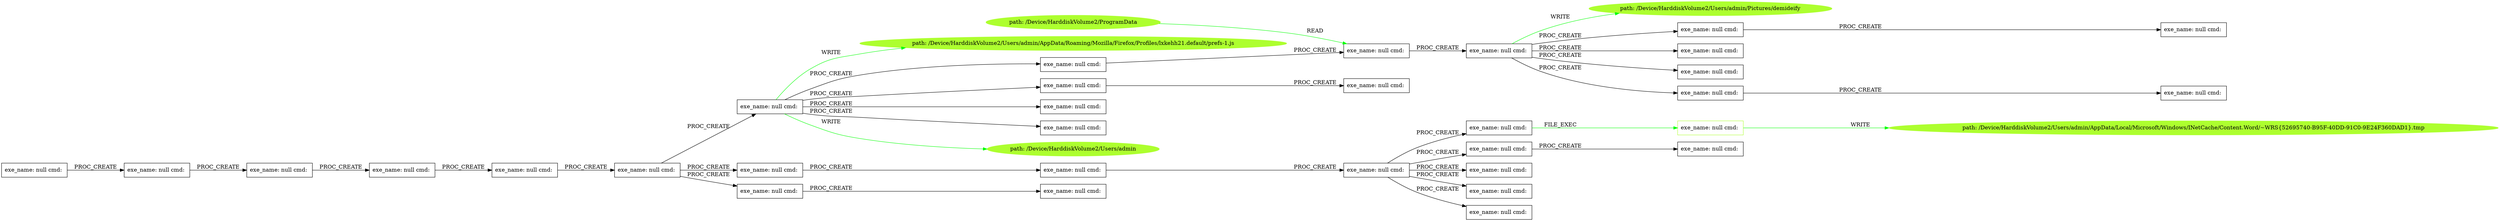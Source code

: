 digraph {
	rankdir=LR
	32 [label="exe_name: null cmd: " color=black shape=box style=solid]
	43 [label="exe_name: null cmd: " color=greenyellow shape=box style=solid]
	32 -> 43 [label=FILE_EXEC color=green]
	26 [label="exe_name: null cmd: " color=black shape=box style=solid]
	40 [label="path: /Device/HarddiskVolume2/Users/admin/AppData/Roaming/Mozilla/Firefox/Profiles/lxkehh21.default/prefs-1.js" color=greenyellow shape=oval style=filled]
	26 -> 40 [label=WRITE color=green]
	43 [label="exe_name: null cmd: " color=greenyellow shape=box style=solid]
	44 [label="path: /Device/HarddiskVolume2/Users/admin/AppData/Local/Microsoft/Windows/INetCache/Content.Word/~WRS{52695740-B95F-40DD-91C0-9E24F360DAD1}.tmp" color=greenyellow shape=oval style=filled]
	43 -> 44 [label=WRITE color=green]
	3 [label="exe_name: null cmd: " color=black shape=box style=solid]
	42 [label="path: /Device/HarddiskVolume2/Users/admin/Pictures/demideify" color=greenyellow shape=oval style=filled]
	3 -> 42 [label=WRITE color=green]
	37 [label="exe_name: null cmd: " color=black shape=box style=solid]
	36 [label="exe_name: null cmd: " color=black shape=box style=solid]
	37 -> 36 [label=PROC_CREATE color=black]
	36 [label="exe_name: null cmd: " color=black shape=box style=solid]
	35 [label="exe_name: null cmd: " color=black shape=box style=solid]
	36 -> 35 [label=PROC_CREATE color=black]
	35 [label="exe_name: null cmd: " color=black shape=box style=solid]
	34 [label="exe_name: null cmd: " color=black shape=box style=solid]
	35 -> 34 [label=PROC_CREATE color=black]
	34 [label="exe_name: null cmd: " color=black shape=box style=solid]
	22 [label="exe_name: null cmd: " color=black shape=box style=solid]
	34 -> 22 [label=PROC_CREATE color=black]
	22 [label="exe_name: null cmd: " color=black shape=box style=solid]
	23 [label="exe_name: null cmd: " color=black shape=box style=solid]
	22 -> 23 [label=PROC_CREATE color=black]
	23 [label="exe_name: null cmd: " color=black shape=box style=solid]
	26 [label="exe_name: null cmd: " color=black shape=box style=solid]
	23 -> 26 [label=PROC_CREATE color=black]
	26 [label="exe_name: null cmd: " color=black shape=box style=solid]
	21 [label="exe_name: null cmd: " color=black shape=box style=solid]
	26 -> 21 [label=PROC_CREATE color=black]
	21 [label="exe_name: null cmd: " color=black shape=box style=solid]
	11 [label="exe_name: null cmd: " color=black shape=box style=solid]
	21 -> 11 [label=PROC_CREATE color=black]
	11 [label="exe_name: null cmd: " color=black shape=box style=solid]
	3 [label="exe_name: null cmd: " color=black shape=box style=solid]
	11 -> 3 [label=PROC_CREATE color=black]
	3 [label="exe_name: null cmd: " color=black shape=box style=solid]
	28 [label="exe_name: null cmd: " color=black shape=box style=solid]
	3 -> 28 [label=PROC_CREATE color=black]
	28 [label="exe_name: null cmd: " color=black shape=box style=solid]
	30 [label="exe_name: null cmd: " color=black shape=box style=solid]
	28 -> 30 [label=PROC_CREATE color=black]
	3 [label="exe_name: null cmd: " color=black shape=box style=solid]
	15 [label="exe_name: null cmd: " color=black shape=box style=solid]
	3 -> 15 [label=PROC_CREATE color=black]
	3 [label="exe_name: null cmd: " color=black shape=box style=solid]
	12 [label="exe_name: null cmd: " color=black shape=box style=solid]
	3 -> 12 [label=PROC_CREATE color=black]
	3 [label="exe_name: null cmd: " color=black shape=box style=solid]
	9 [label="exe_name: null cmd: " color=black shape=box style=solid]
	3 -> 9 [label=PROC_CREATE color=black]
	9 [label="exe_name: null cmd: " color=black shape=box style=solid]
	33 [label="exe_name: null cmd: " color=black shape=box style=solid]
	9 -> 33 [label=PROC_CREATE color=black]
	26 [label="exe_name: null cmd: " color=black shape=box style=solid]
	13 [label="exe_name: null cmd: " color=black shape=box style=solid]
	26 -> 13 [label=PROC_CREATE color=black]
	13 [label="exe_name: null cmd: " color=black shape=box style=solid]
	6 [label="exe_name: null cmd: " color=black shape=box style=solid]
	13 -> 6 [label=PROC_CREATE color=black]
	26 [label="exe_name: null cmd: " color=black shape=box style=solid]
	19 [label="exe_name: null cmd: " color=black shape=box style=solid]
	26 -> 19 [label=PROC_CREATE color=black]
	23 [label="exe_name: null cmd: " color=black shape=box style=solid]
	24 [label="exe_name: null cmd: " color=black shape=box style=solid]
	23 -> 24 [label=PROC_CREATE color=black]
	24 [label="exe_name: null cmd: " color=black shape=box style=solid]
	27 [label="exe_name: null cmd: " color=black shape=box style=solid]
	24 -> 27 [label=PROC_CREATE color=black]
	27 [label="exe_name: null cmd: " color=black shape=box style=solid]
	2 [label="exe_name: null cmd: " color=black shape=box style=solid]
	27 -> 2 [label=PROC_CREATE color=black]
	2 [label="exe_name: null cmd: " color=black shape=box style=solid]
	20 [label="exe_name: null cmd: " color=black shape=box style=solid]
	2 -> 20 [label=PROC_CREATE color=black]
	20 [label="exe_name: null cmd: " color=black shape=box style=solid]
	7 [label="exe_name: null cmd: " color=black shape=box style=solid]
	20 -> 7 [label=PROC_CREATE color=black]
	2 [label="exe_name: null cmd: " color=black shape=box style=solid]
	17 [label="exe_name: null cmd: " color=black shape=box style=solid]
	2 -> 17 [label=PROC_CREATE color=black]
	2 [label="exe_name: null cmd: " color=black shape=box style=solid]
	29 [label="exe_name: null cmd: " color=black shape=box style=solid]
	2 -> 29 [label=PROC_CREATE color=black]
	2 [label="exe_name: null cmd: " color=black shape=box style=solid]
	14 [label="exe_name: null cmd: " color=black shape=box style=solid]
	2 -> 14 [label=PROC_CREATE color=black]
	2 [label="exe_name: null cmd: " color=black shape=box style=solid]
	32 [label="exe_name: null cmd: " color=black shape=box style=solid]
	2 -> 32 [label=PROC_CREATE color=black]
	23 [label="exe_name: null cmd: " color=black shape=box style=solid]
	25 [label="exe_name: null cmd: " color=black shape=box style=solid]
	23 -> 25 [label=PROC_CREATE color=black]
	25 [label="exe_name: null cmd: " color=black shape=box style=solid]
	10 [label="exe_name: null cmd: " color=black shape=box style=solid]
	25 -> 10 [label=PROC_CREATE color=black]
	26 [label="exe_name: null cmd: " color=black shape=box style=solid]
	31 [label="exe_name: null cmd: " color=black shape=box style=solid]
	26 -> 31 [label=PROC_CREATE color=black]
	26 [label="exe_name: null cmd: " color=black shape=box style=solid]
	39 [label="path: /Device/HarddiskVolume2/Users/admin" color=greenyellow shape=oval style=filled]
	26 -> 39 [label=WRITE color=green]
	41 [label="path: /Device/HarddiskVolume2/ProgramData" color=greenyellow shape=oval style=filled]
	11 [label="exe_name: null cmd: " color=black shape=box style=solid]
	41 -> 11 [label=READ color=green]
}
